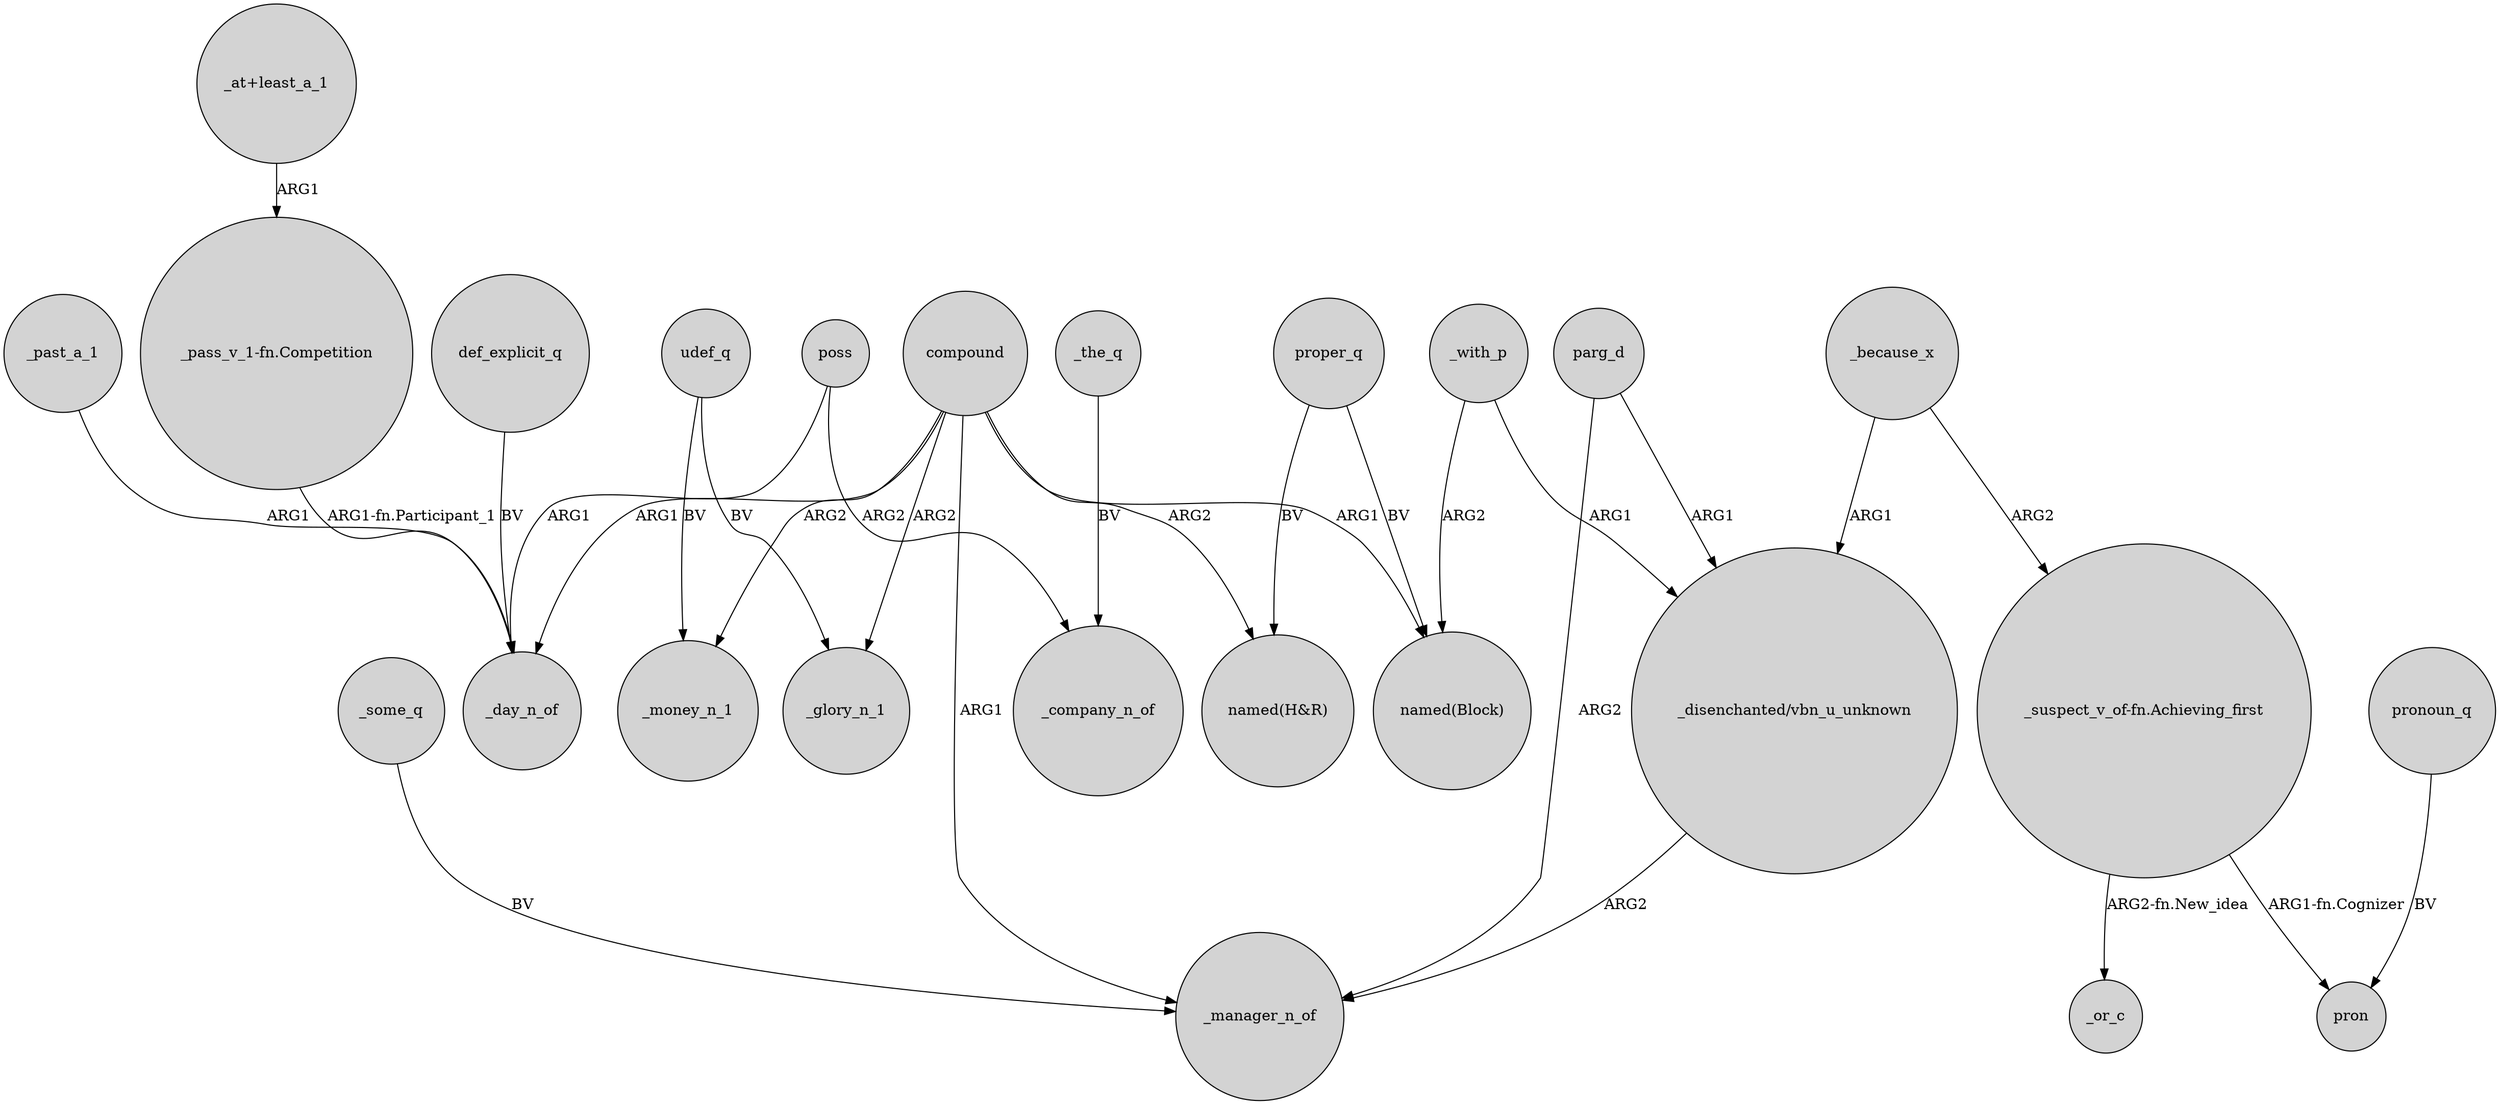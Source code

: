 digraph {
	node [shape=circle style=filled]
	parg_d -> "_disenchanted/vbn_u_unknown" [label=ARG1]
	_because_x -> "_disenchanted/vbn_u_unknown" [label=ARG1]
	def_explicit_q -> _day_n_of [label=BV]
	_because_x -> "_suspect_v_of-fn.Achieving_first" [label=ARG2]
	"_disenchanted/vbn_u_unknown" -> _manager_n_of [label=ARG2]
	compound -> "named(H&R)" [label=ARG2]
	"_at+least_a_1" -> "_pass_v_1-fn.Competition" [label=ARG1]
	udef_q -> _glory_n_1 [label=BV]
	proper_q -> "named(H&R)" [label=BV]
	parg_d -> _manager_n_of [label=ARG2]
	compound -> "named(Block)" [label=ARG1]
	poss -> _day_n_of [label=ARG1]
	pronoun_q -> pron [label=BV]
	"_pass_v_1-fn.Competition" -> _day_n_of [label="ARG1-fn.Participant_1"]
	poss -> _company_n_of [label=ARG2]
	"_suspect_v_of-fn.Achieving_first" -> _or_c [label="ARG2-fn.New_idea"]
	proper_q -> "named(Block)" [label=BV]
	udef_q -> _money_n_1 [label=BV]
	_some_q -> _manager_n_of [label=BV]
	_with_p -> "named(Block)" [label=ARG2]
	compound -> _money_n_1 [label=ARG2]
	compound -> _day_n_of [label=ARG1]
	_past_a_1 -> _day_n_of [label=ARG1]
	compound -> _glory_n_1 [label=ARG2]
	"_suspect_v_of-fn.Achieving_first" -> pron [label="ARG1-fn.Cognizer"]
	compound -> _manager_n_of [label=ARG1]
	_the_q -> _company_n_of [label=BV]
	_with_p -> "_disenchanted/vbn_u_unknown" [label=ARG1]
}
